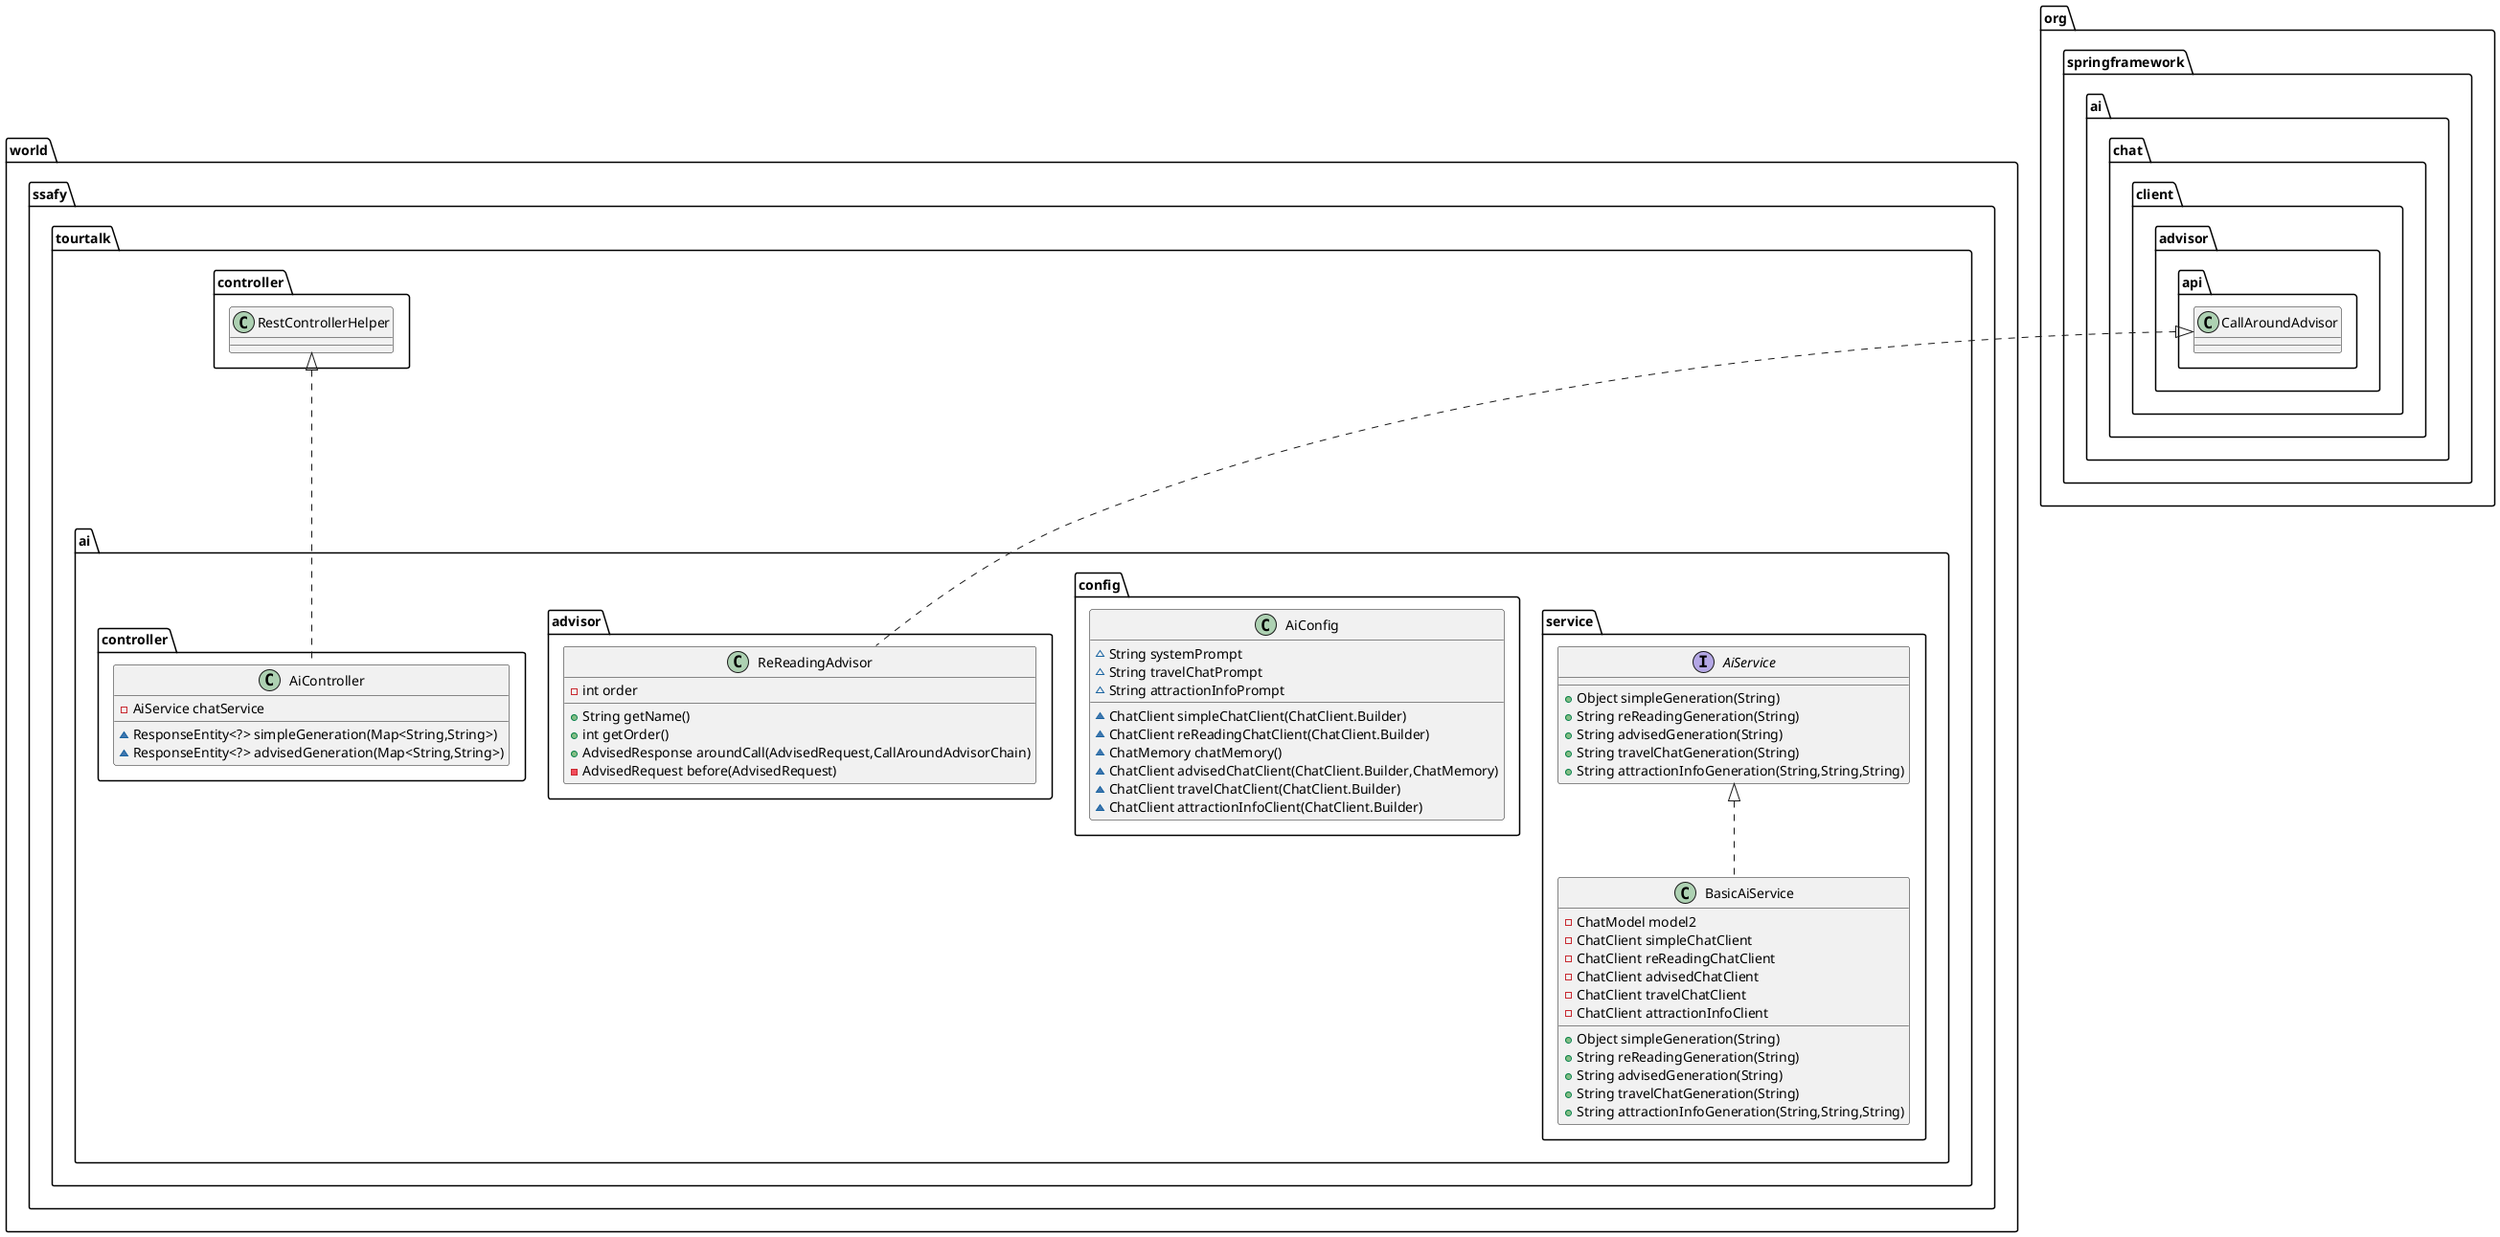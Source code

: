 @startuml
class world.ssafy.tourtalk.ai.service.BasicAiService {
- ChatModel model2
- ChatClient simpleChatClient
- ChatClient reReadingChatClient
- ChatClient advisedChatClient
- ChatClient travelChatClient
- ChatClient attractionInfoClient
+ Object simpleGeneration(String)
+ String reReadingGeneration(String)
+ String advisedGeneration(String)
+ String travelChatGeneration(String)
+ String attractionInfoGeneration(String,String,String)
}


interface world.ssafy.tourtalk.ai.service.AiService {
+ Object simpleGeneration(String)
+ String reReadingGeneration(String)
+ String advisedGeneration(String)
+ String travelChatGeneration(String)
+ String attractionInfoGeneration(String,String,String)
}

class world.ssafy.tourtalk.ai.config.AiConfig {
~ String systemPrompt
~ String travelChatPrompt
~ String attractionInfoPrompt
~ ChatClient simpleChatClient(ChatClient.Builder)
~ ChatClient reReadingChatClient(ChatClient.Builder)
~ ChatMemory chatMemory()
~ ChatClient advisedChatClient(ChatClient.Builder,ChatMemory)
~ ChatClient travelChatClient(ChatClient.Builder)
~ ChatClient attractionInfoClient(ChatClient.Builder)
}


class world.ssafy.tourtalk.ai.controller.AiController {
- AiService chatService
~ ResponseEntity<?> simpleGeneration(Map<String,String>)
~ ResponseEntity<?> advisedGeneration(Map<String,String>)
}


class world.ssafy.tourtalk.ai.advisor.ReReadingAdvisor {
- int order
+ String getName()
+ int getOrder()
+ AdvisedResponse aroundCall(AdvisedRequest,CallAroundAdvisorChain)
- AdvisedRequest before(AdvisedRequest)
}




world.ssafy.tourtalk.ai.service.AiService <|.. world.ssafy.tourtalk.ai.service.BasicAiService
world.ssafy.tourtalk.controller.RestControllerHelper <|.. world.ssafy.tourtalk.ai.controller.AiController
org.springframework.ai.chat.client.advisor.api.CallAroundAdvisor <|.. world.ssafy.tourtalk.ai.advisor.ReReadingAdvisor
@enduml